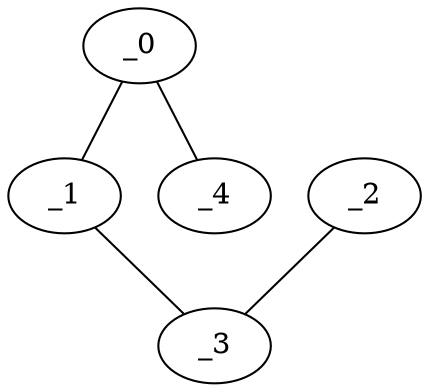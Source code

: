 graph FP1_0101 {
	_0	 [x="0.0833026",
		y="2.44018"];
	_1	 [x="0.752503",
		y="1.03552"];
	_0 -- _1;
	_4	 [x="1.47224",
		y="3.29272"];
	_0 -- _4;
	_3	 [x="1.37379",
		y="1.56024"];
	_1 -- _3;
	_2	 [x="1.1255",
		y="2.00535"];
	_2 -- _3;
}
